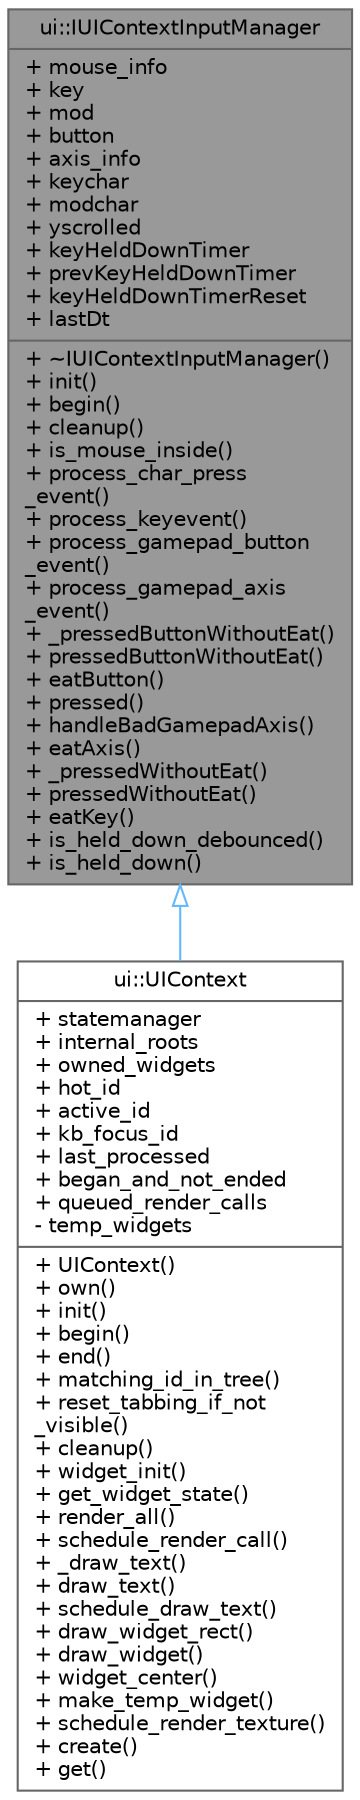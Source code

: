 digraph "ui::IUIContextInputManager"
{
 // LATEX_PDF_SIZE
  bgcolor="transparent";
  edge [fontname=Helvetica,fontsize=10,labelfontname=Helvetica,labelfontsize=10];
  node [fontname=Helvetica,fontsize=10,shape=box,height=0.2,width=0.4];
  Node1 [shape=record,label="{ui::IUIContextInputManager\n|+ mouse_info\l+ key\l+ mod\l+ button\l+ axis_info\l+ keychar\l+ modchar\l+ yscrolled\l+ keyHeldDownTimer\l+ prevKeyHeldDownTimer\l+ keyHeldDownTimerReset\l+ lastDt\l|+ ~IUIContextInputManager()\l+ init()\l+ begin()\l+ cleanup()\l+ is_mouse_inside()\l+ process_char_press\l_event()\l+ process_keyevent()\l+ process_gamepad_button\l_event()\l+ process_gamepad_axis\l_event()\l+ _pressedButtonWithoutEat()\l+ pressedButtonWithoutEat()\l+ eatButton()\l+ pressed()\l+ handleBadGamepadAxis()\l+ eatAxis()\l+ _pressedWithoutEat()\l+ pressedWithoutEat()\l+ eatKey()\l+ is_held_down_debounced()\l+ is_held_down()\l}",height=0.2,width=0.4,color="gray40", fillcolor="grey60", style="filled", fontcolor="black",tooltip=" "];
  Node1 -> Node2 [dir="back",color="steelblue1",style="solid",arrowtail="onormal"];
  Node2 [shape=record,label="{ui::UIContext\n|+ statemanager\l+ internal_roots\l+ owned_widgets\l+ hot_id\l+ active_id\l+ kb_focus_id\l+ last_processed\l+ began_and_not_ended\l+ queued_render_calls\l- temp_widgets\l|+ UIContext()\l+ own()\l+ init()\l+ begin()\l+ end()\l+ matching_id_in_tree()\l+ reset_tabbing_if_not\l_visible()\l+ cleanup()\l+ widget_init()\l+ get_widget_state()\l+ render_all()\l+ schedule_render_call()\l+ _draw_text()\l+ draw_text()\l+ schedule_draw_text()\l+ draw_widget_rect()\l+ draw_widget()\l+ widget_center()\l+ make_temp_widget()\l+ schedule_render_texture()\l+ create()\l+ get()\l}",height=0.2,width=0.4,color="gray40", fillcolor="white", style="filled",URL="$df/dd7/structui_1_1_u_i_context.html",tooltip=" "];
}

